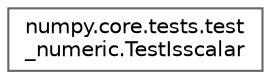 digraph "Graphical Class Hierarchy"
{
 // LATEX_PDF_SIZE
  bgcolor="transparent";
  edge [fontname=Helvetica,fontsize=10,labelfontname=Helvetica,labelfontsize=10];
  node [fontname=Helvetica,fontsize=10,shape=box,height=0.2,width=0.4];
  rankdir="LR";
  Node0 [id="Node000000",label="numpy.core.tests.test\l_numeric.TestIsscalar",height=0.2,width=0.4,color="grey40", fillcolor="white", style="filled",URL="$d7/d42/classnumpy_1_1core_1_1tests_1_1test__numeric_1_1TestIsscalar.html",tooltip=" "];
}
